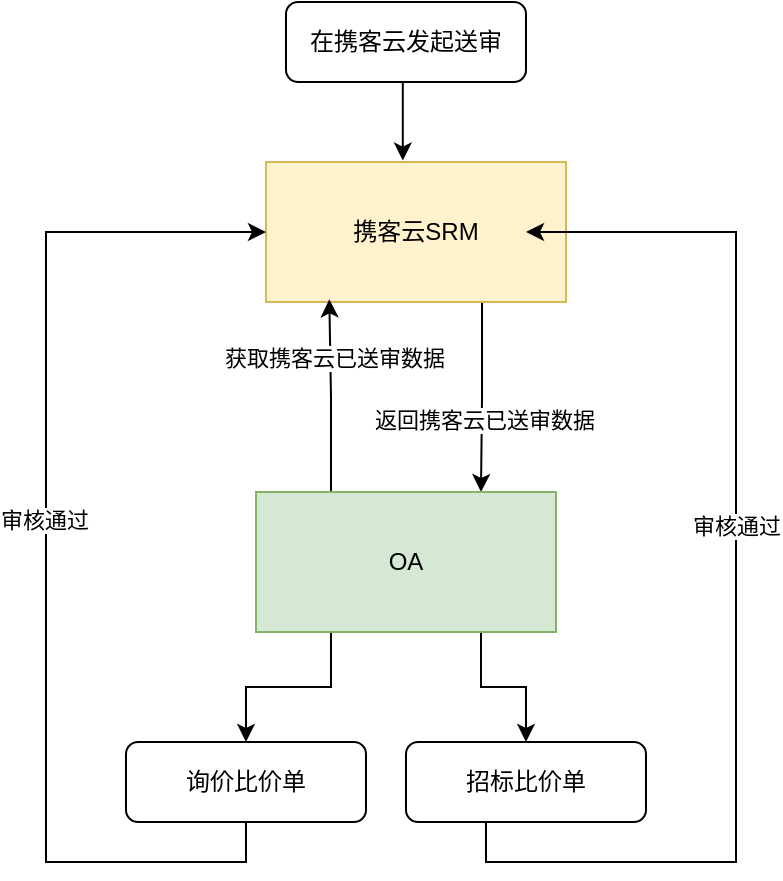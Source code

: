 <mxfile version="21.6.6" type="github">
  <diagram id="C5RBs43oDa-KdzZeNtuy" name="Page-1">
    <mxGraphModel dx="951" dy="436" grid="0" gridSize="10" guides="1" tooltips="1" connect="1" arrows="1" fold="1" page="1" pageScale="1" pageWidth="827" pageHeight="1169" math="0" shadow="0">
      <root>
        <mxCell id="WIyWlLk6GJQsqaUBKTNV-0" />
        <mxCell id="WIyWlLk6GJQsqaUBKTNV-1" parent="WIyWlLk6GJQsqaUBKTNV-0" />
        <mxCell id="La1fuwTci3h4XpZRs-hB-0" style="edgeStyle=orthogonalEdgeStyle;rounded=0;orthogonalLoop=1;jettySize=auto;html=1;exitX=0.5;exitY=1;exitDx=0;exitDy=0;entryX=0.456;entryY=-0.01;entryDx=0;entryDy=0;entryPerimeter=0;" edge="1" parent="WIyWlLk6GJQsqaUBKTNV-1" source="La1fuwTci3h4XpZRs-hB-1" target="La1fuwTci3h4XpZRs-hB-3">
          <mxGeometry relative="1" as="geometry" />
        </mxCell>
        <mxCell id="La1fuwTci3h4XpZRs-hB-1" value="在携客云发起送审" style="rounded=1;whiteSpace=wrap;html=1;fontSize=12;glass=0;strokeWidth=1;shadow=0;" vertex="1" parent="WIyWlLk6GJQsqaUBKTNV-1">
          <mxGeometry x="221" y="90" width="120" height="40" as="geometry" />
        </mxCell>
        <mxCell id="La1fuwTci3h4XpZRs-hB-17" style="edgeStyle=orthogonalEdgeStyle;rounded=0;orthogonalLoop=1;jettySize=auto;html=1;exitX=0.75;exitY=1;exitDx=0;exitDy=0;entryX=0.75;entryY=0;entryDx=0;entryDy=0;" edge="1" parent="WIyWlLk6GJQsqaUBKTNV-1" source="La1fuwTci3h4XpZRs-hB-3" target="La1fuwTci3h4XpZRs-hB-12">
          <mxGeometry relative="1" as="geometry">
            <Array as="points">
              <mxPoint x="319" y="240" />
              <mxPoint x="319" y="288" />
            </Array>
          </mxGeometry>
        </mxCell>
        <mxCell id="La1fuwTci3h4XpZRs-hB-18" value="返回携客云已送审数据" style="edgeLabel;html=1;align=center;verticalAlign=middle;resizable=0;points=[];" vertex="1" connectable="0" parent="La1fuwTci3h4XpZRs-hB-17">
          <mxGeometry x="0.283" y="1" relative="1" as="geometry">
            <mxPoint as="offset" />
          </mxGeometry>
        </mxCell>
        <mxCell id="La1fuwTci3h4XpZRs-hB-3" value="携客云SRM" style="rounded=0;whiteSpace=wrap;html=1;fillColor=#fff2cc;strokeColor=#d6b656;" vertex="1" parent="WIyWlLk6GJQsqaUBKTNV-1">
          <mxGeometry x="211" y="170" width="150" height="70" as="geometry" />
        </mxCell>
        <mxCell id="La1fuwTci3h4XpZRs-hB-13" style="edgeStyle=orthogonalEdgeStyle;rounded=0;orthogonalLoop=1;jettySize=auto;html=1;exitX=0.25;exitY=0;exitDx=0;exitDy=0;entryX=0.211;entryY=0.981;entryDx=0;entryDy=0;entryPerimeter=0;" edge="1" parent="WIyWlLk6GJQsqaUBKTNV-1" source="La1fuwTci3h4XpZRs-hB-12" target="La1fuwTci3h4XpZRs-hB-3">
          <mxGeometry relative="1" as="geometry" />
        </mxCell>
        <mxCell id="La1fuwTci3h4XpZRs-hB-14" value="获取携客云已送审数据" style="edgeLabel;html=1;align=center;verticalAlign=middle;resizable=0;points=[];" vertex="1" connectable="0" parent="La1fuwTci3h4XpZRs-hB-13">
          <mxGeometry x="-0.027" relative="1" as="geometry">
            <mxPoint x="1" y="-20" as="offset" />
          </mxGeometry>
        </mxCell>
        <mxCell id="La1fuwTci3h4XpZRs-hB-21" style="edgeStyle=orthogonalEdgeStyle;rounded=0;orthogonalLoop=1;jettySize=auto;html=1;exitX=0.25;exitY=1;exitDx=0;exitDy=0;entryX=0.5;entryY=0;entryDx=0;entryDy=0;" edge="1" parent="WIyWlLk6GJQsqaUBKTNV-1" source="La1fuwTci3h4XpZRs-hB-12" target="La1fuwTci3h4XpZRs-hB-19">
          <mxGeometry relative="1" as="geometry" />
        </mxCell>
        <mxCell id="La1fuwTci3h4XpZRs-hB-22" style="edgeStyle=orthogonalEdgeStyle;rounded=0;orthogonalLoop=1;jettySize=auto;html=1;exitX=0.75;exitY=1;exitDx=0;exitDy=0;entryX=0.5;entryY=0;entryDx=0;entryDy=0;" edge="1" parent="WIyWlLk6GJQsqaUBKTNV-1" source="La1fuwTci3h4XpZRs-hB-12" target="La1fuwTci3h4XpZRs-hB-20">
          <mxGeometry relative="1" as="geometry" />
        </mxCell>
        <mxCell id="La1fuwTci3h4XpZRs-hB-12" value="OA" style="rounded=0;whiteSpace=wrap;html=1;fillColor=#d5e8d4;strokeColor=#82b366;" vertex="1" parent="WIyWlLk6GJQsqaUBKTNV-1">
          <mxGeometry x="206" y="335" width="150" height="70" as="geometry" />
        </mxCell>
        <mxCell id="La1fuwTci3h4XpZRs-hB-23" style="edgeStyle=orthogonalEdgeStyle;rounded=0;orthogonalLoop=1;jettySize=auto;html=1;exitX=0.5;exitY=1;exitDx=0;exitDy=0;entryX=0;entryY=0.5;entryDx=0;entryDy=0;" edge="1" parent="WIyWlLk6GJQsqaUBKTNV-1" source="La1fuwTci3h4XpZRs-hB-19" target="La1fuwTci3h4XpZRs-hB-3">
          <mxGeometry relative="1" as="geometry">
            <Array as="points">
              <mxPoint x="201" y="520" />
              <mxPoint x="101" y="520" />
              <mxPoint x="101" y="205" />
            </Array>
          </mxGeometry>
        </mxCell>
        <mxCell id="La1fuwTci3h4XpZRs-hB-26" value="审核通过" style="edgeLabel;html=1;align=center;verticalAlign=middle;resizable=0;points=[];" vertex="1" connectable="0" parent="La1fuwTci3h4XpZRs-hB-23">
          <mxGeometry x="0.07" y="1" relative="1" as="geometry">
            <mxPoint as="offset" />
          </mxGeometry>
        </mxCell>
        <mxCell id="La1fuwTci3h4XpZRs-hB-19" value="询价比价单" style="rounded=1;whiteSpace=wrap;html=1;fontSize=12;glass=0;strokeWidth=1;shadow=0;" vertex="1" parent="WIyWlLk6GJQsqaUBKTNV-1">
          <mxGeometry x="141" y="460" width="120" height="40" as="geometry" />
        </mxCell>
        <mxCell id="La1fuwTci3h4XpZRs-hB-24" style="edgeStyle=orthogonalEdgeStyle;rounded=0;orthogonalLoop=1;jettySize=auto;html=1;exitX=0.5;exitY=1;exitDx=0;exitDy=0;entryX=1;entryY=0.5;entryDx=0;entryDy=0;" edge="1" parent="WIyWlLk6GJQsqaUBKTNV-1">
          <mxGeometry relative="1" as="geometry">
            <mxPoint x="321" y="500" as="sourcePoint" />
            <mxPoint x="341" y="205" as="targetPoint" />
            <Array as="points">
              <mxPoint x="321" y="520" />
              <mxPoint x="446" y="520" />
              <mxPoint x="446" y="205" />
            </Array>
          </mxGeometry>
        </mxCell>
        <mxCell id="La1fuwTci3h4XpZRs-hB-25" value="审核通过" style="edgeLabel;html=1;align=center;verticalAlign=middle;resizable=0;points=[];" vertex="1" connectable="0" parent="La1fuwTci3h4XpZRs-hB-24">
          <mxGeometry x="0.108" relative="1" as="geometry">
            <mxPoint as="offset" />
          </mxGeometry>
        </mxCell>
        <mxCell id="La1fuwTci3h4XpZRs-hB-20" value="招标比价单" style="rounded=1;whiteSpace=wrap;html=1;fontSize=12;glass=0;strokeWidth=1;shadow=0;" vertex="1" parent="WIyWlLk6GJQsqaUBKTNV-1">
          <mxGeometry x="281" y="460" width="120" height="40" as="geometry" />
        </mxCell>
      </root>
    </mxGraphModel>
  </diagram>
</mxfile>

